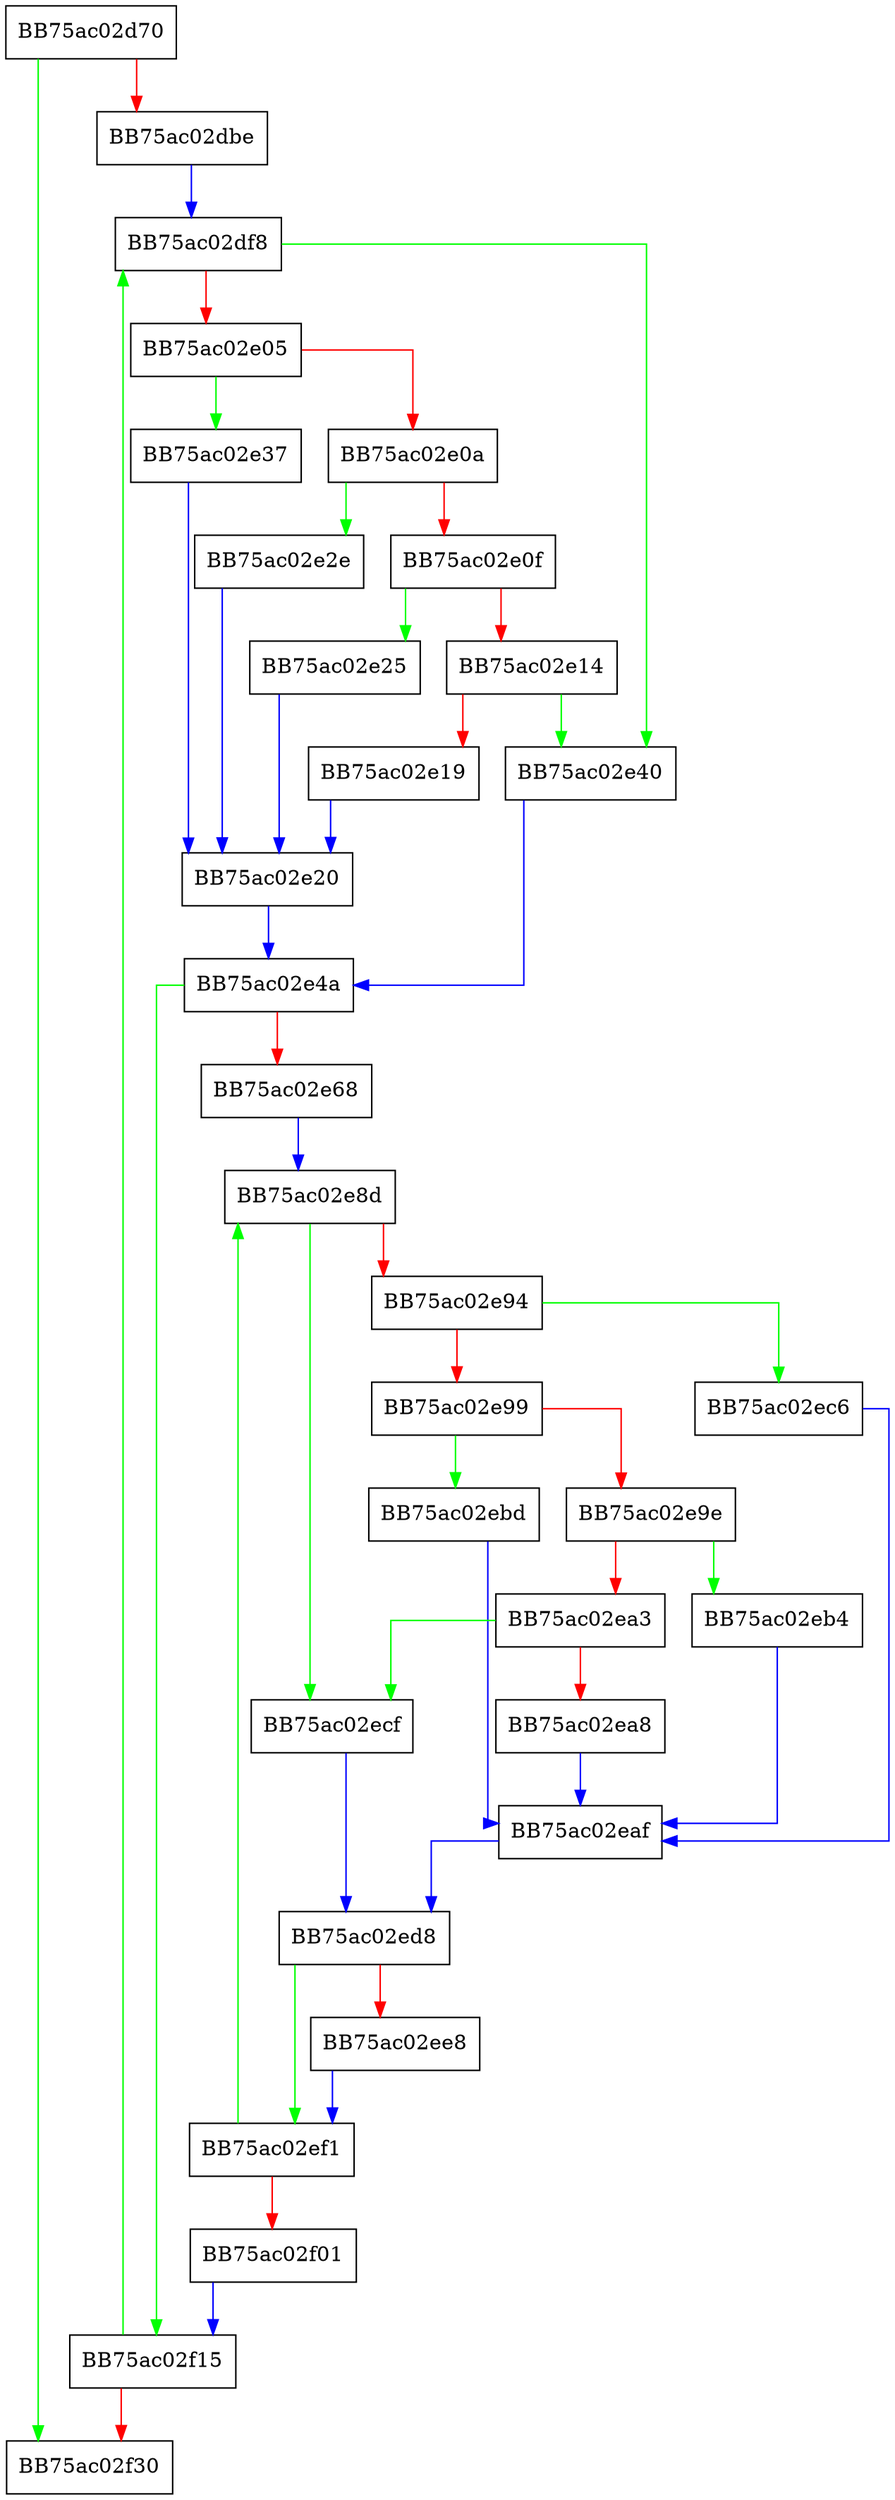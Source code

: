 digraph ZSTD_fillHashTableForCDict {
  node [shape="box"];
  graph [splines=ortho];
  BB75ac02d70 -> BB75ac02f30 [color="green"];
  BB75ac02d70 -> BB75ac02dbe [color="red"];
  BB75ac02dbe -> BB75ac02df8 [color="blue"];
  BB75ac02df8 -> BB75ac02e40 [color="green"];
  BB75ac02df8 -> BB75ac02e05 [color="red"];
  BB75ac02e05 -> BB75ac02e37 [color="green"];
  BB75ac02e05 -> BB75ac02e0a [color="red"];
  BB75ac02e0a -> BB75ac02e2e [color="green"];
  BB75ac02e0a -> BB75ac02e0f [color="red"];
  BB75ac02e0f -> BB75ac02e25 [color="green"];
  BB75ac02e0f -> BB75ac02e14 [color="red"];
  BB75ac02e14 -> BB75ac02e40 [color="green"];
  BB75ac02e14 -> BB75ac02e19 [color="red"];
  BB75ac02e19 -> BB75ac02e20 [color="blue"];
  BB75ac02e20 -> BB75ac02e4a [color="blue"];
  BB75ac02e25 -> BB75ac02e20 [color="blue"];
  BB75ac02e2e -> BB75ac02e20 [color="blue"];
  BB75ac02e37 -> BB75ac02e20 [color="blue"];
  BB75ac02e40 -> BB75ac02e4a [color="blue"];
  BB75ac02e4a -> BB75ac02f15 [color="green"];
  BB75ac02e4a -> BB75ac02e68 [color="red"];
  BB75ac02e68 -> BB75ac02e8d [color="blue"];
  BB75ac02e8d -> BB75ac02ecf [color="green"];
  BB75ac02e8d -> BB75ac02e94 [color="red"];
  BB75ac02e94 -> BB75ac02ec6 [color="green"];
  BB75ac02e94 -> BB75ac02e99 [color="red"];
  BB75ac02e99 -> BB75ac02ebd [color="green"];
  BB75ac02e99 -> BB75ac02e9e [color="red"];
  BB75ac02e9e -> BB75ac02eb4 [color="green"];
  BB75ac02e9e -> BB75ac02ea3 [color="red"];
  BB75ac02ea3 -> BB75ac02ecf [color="green"];
  BB75ac02ea3 -> BB75ac02ea8 [color="red"];
  BB75ac02ea8 -> BB75ac02eaf [color="blue"];
  BB75ac02eaf -> BB75ac02ed8 [color="blue"];
  BB75ac02eb4 -> BB75ac02eaf [color="blue"];
  BB75ac02ebd -> BB75ac02eaf [color="blue"];
  BB75ac02ec6 -> BB75ac02eaf [color="blue"];
  BB75ac02ecf -> BB75ac02ed8 [color="blue"];
  BB75ac02ed8 -> BB75ac02ef1 [color="green"];
  BB75ac02ed8 -> BB75ac02ee8 [color="red"];
  BB75ac02ee8 -> BB75ac02ef1 [color="blue"];
  BB75ac02ef1 -> BB75ac02e8d [color="green"];
  BB75ac02ef1 -> BB75ac02f01 [color="red"];
  BB75ac02f01 -> BB75ac02f15 [color="blue"];
  BB75ac02f15 -> BB75ac02df8 [color="green"];
  BB75ac02f15 -> BB75ac02f30 [color="red"];
}